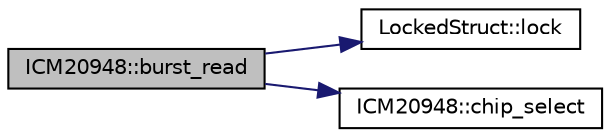 digraph "ICM20948::burst_read"
{
  edge [fontname="Helvetica",fontsize="10",labelfontname="Helvetica",labelfontsize="10"];
  node [fontname="Helvetica",fontsize="10",shape=record];
  rankdir="LR";
  Node12 [label="ICM20948::burst_read",height=0.2,width=0.4,color="black", fillcolor="grey75", style="filled", fontcolor="black"];
  Node12 -> Node13 [color="midnightblue",fontsize="10",style="solid",fontname="Helvetica"];
  Node13 [label="LockedStruct::lock",height=0.2,width=0.4,color="black", fillcolor="white", style="filled",URL="$struct_locked_struct.html#aa207b98a1cd6c569a96e7d1d5565478f",tooltip="Lock this struct. "];
  Node12 -> Node14 [color="midnightblue",fontsize="10",style="solid",fontname="Helvetica"];
  Node14 [label="ICM20948::chip_select",height=0.2,width=0.4,color="black", fillcolor="white", style="filled",URL="$class_i_c_m20948.html#a9c09349b12d32525fbec5a31440dfe79"];
}
